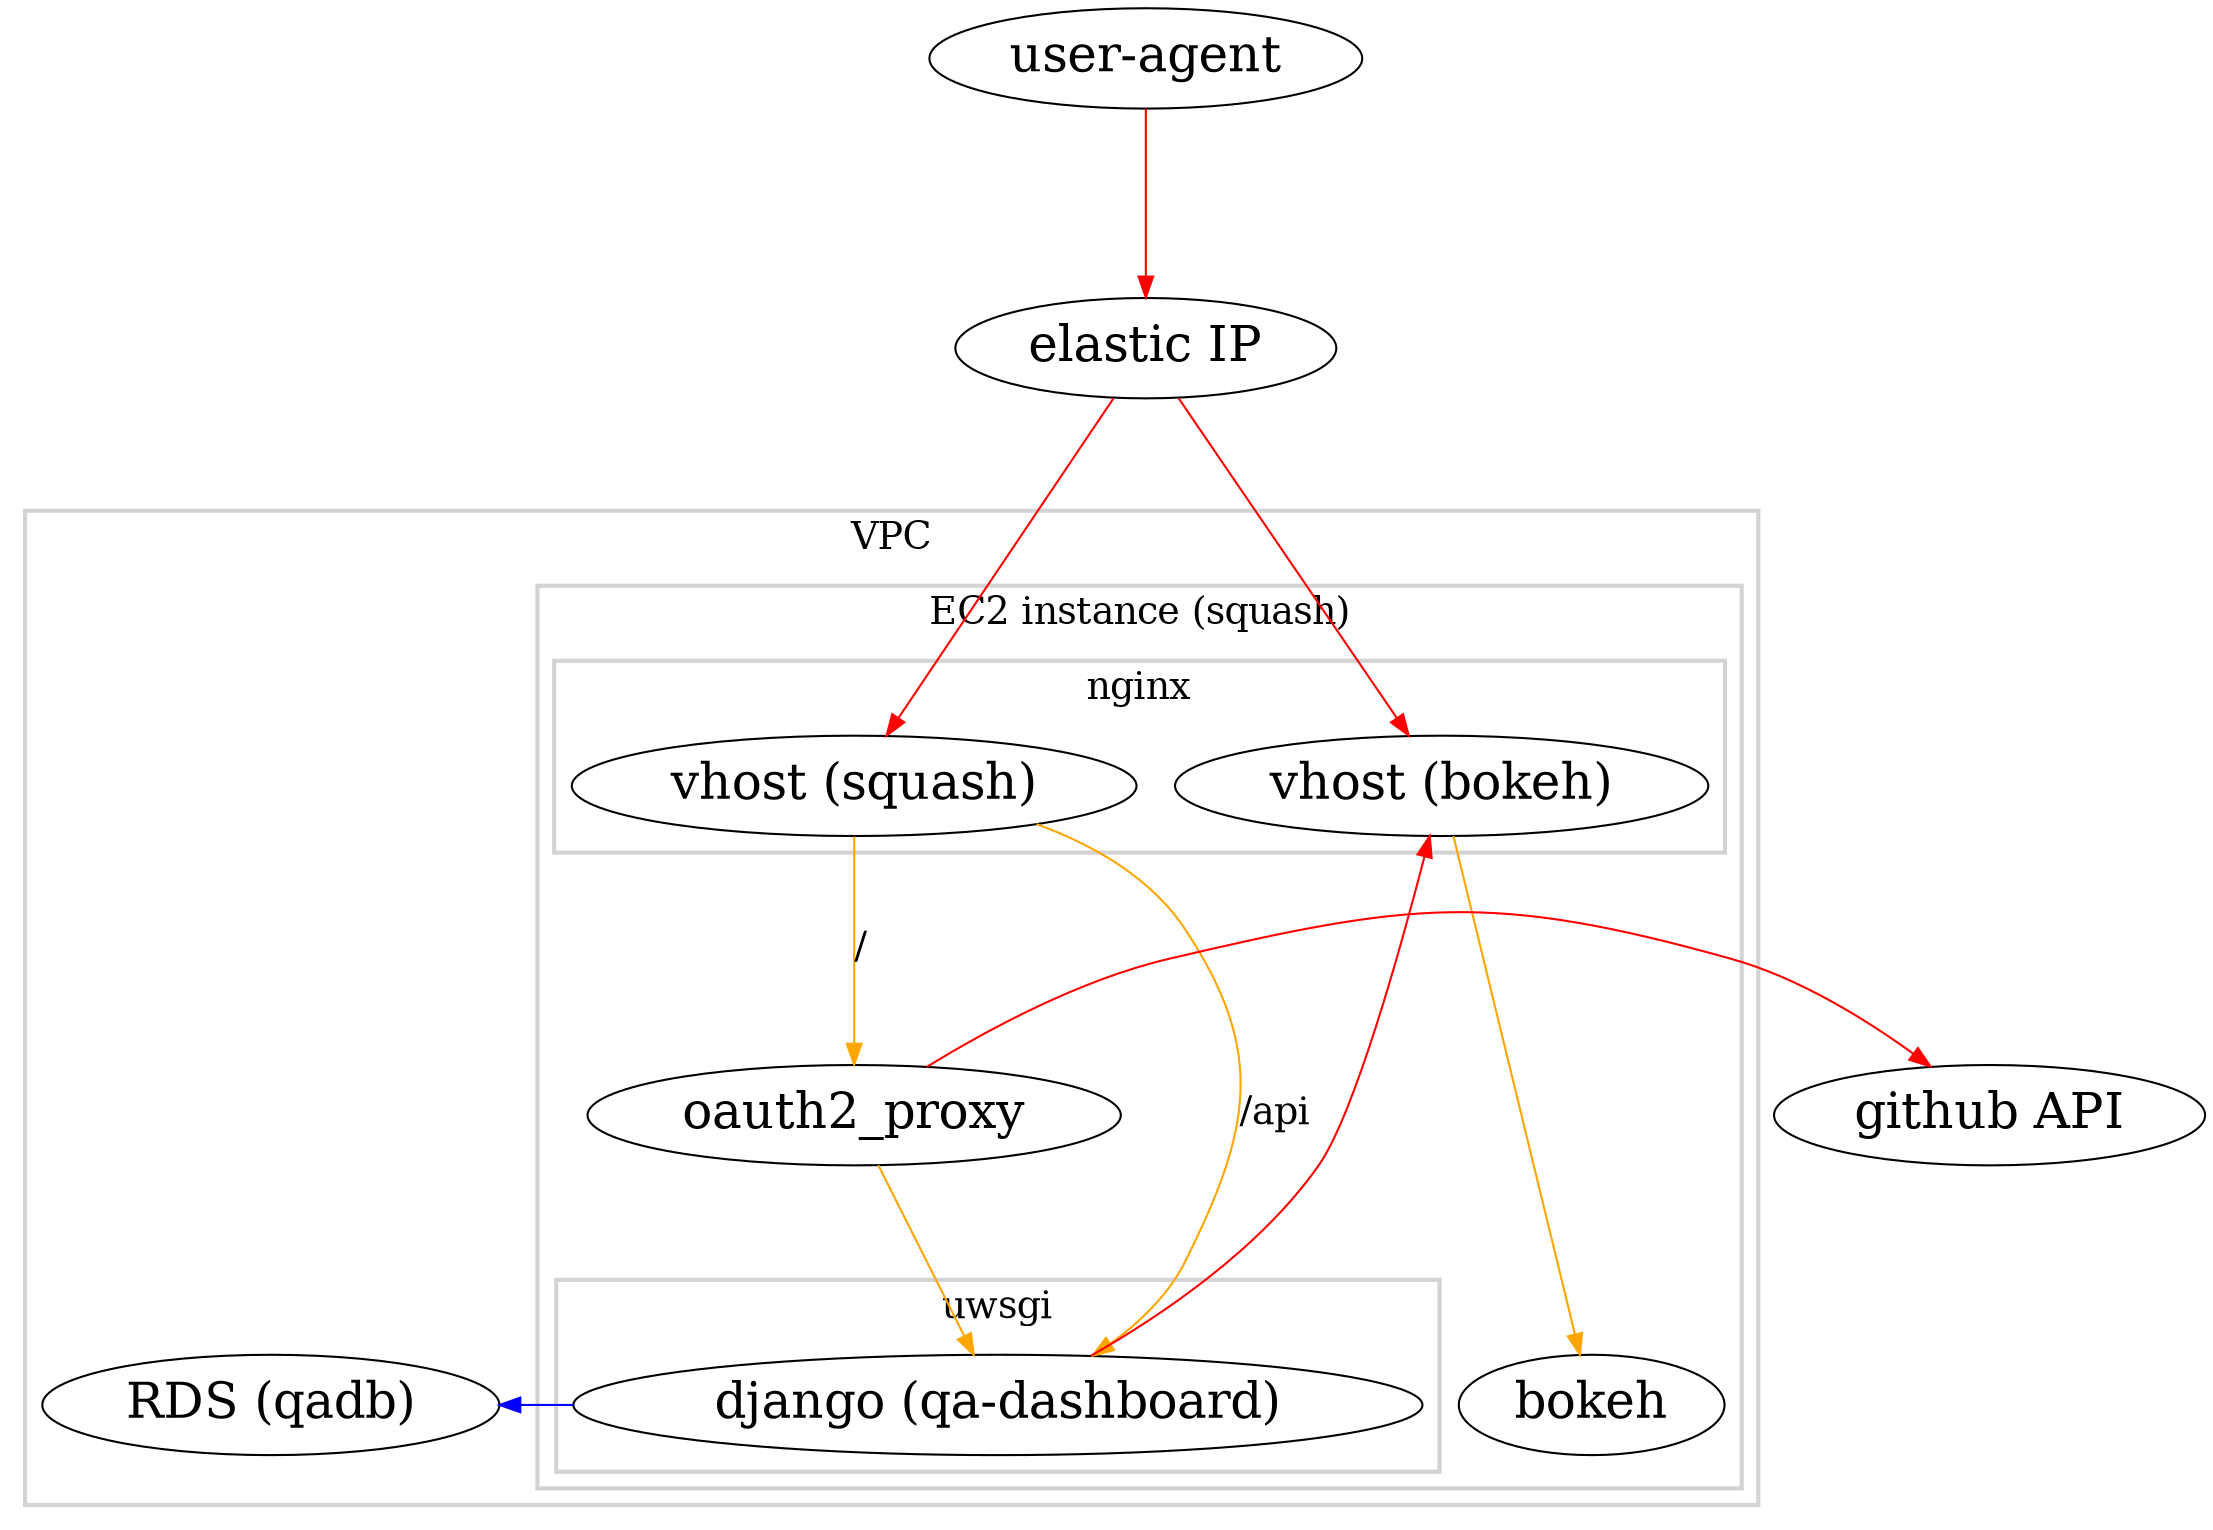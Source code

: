 digraph top {
//  dpi=100
  ranksep=1.25
  rankdir=TB
  overlap=false
  clusterrank=local
  newrank=true

  {
    node [shape=ellipse fontsize=24 style=filled fillcolor=white]
    ua [label="user-agent"]
    eip [label="elastic IP"]
    squash_vhost [label="vhost (squash)"]
    bokeh_vhost [label="vhost (bokeh)"]
    bokeh [label="bokeh"]
    rds [label="RDS (qadb)"]
    django [label="django (qa-dashboard)"]
    oauth2_proxy [label="oauth2_proxy"]
    github [label="github API"]
  }

  color=lightgrey
  fontsize=18
  style=bold

  ua
  eip

  subgraph cluster_0 {
    label="VPC"

    subgraph cluster_1 {
      label="EC2 instance (squash)"

      subgraph cluster_2 {
        label="nginx"

        squash_vhost
        bokeh_vhost
      }

      subgraph cluster_3 {
        label="uwsgi"

        django
      }

      oauth2_proxy
      bokeh
    }

    rds

  }
  { rank=same; rds django bokeh }
  { rank=same; oauth2_proxy github }
  { rank=same; squash_vhost bokeh_vhost }

  // https
  edge [color=red]
  ua -> eip
  eip -> squash_vhost
  eip -> bokeh_vhost
  django -> bokeh_vhost
  oauth2_proxy -> github

  // http
  edge [color=orange]
  bokeh_vhost -> bokeh
  squash_vhost -> django [fontsize=18 label="/api"]
  squash_vhost -> oauth2_proxy [fontsize=18 label="/"]
  oauth2_proxy -> django

  // mysql
  edge [color=blue]
  //django -> rds [constraint=false]
  django -> rds
}
